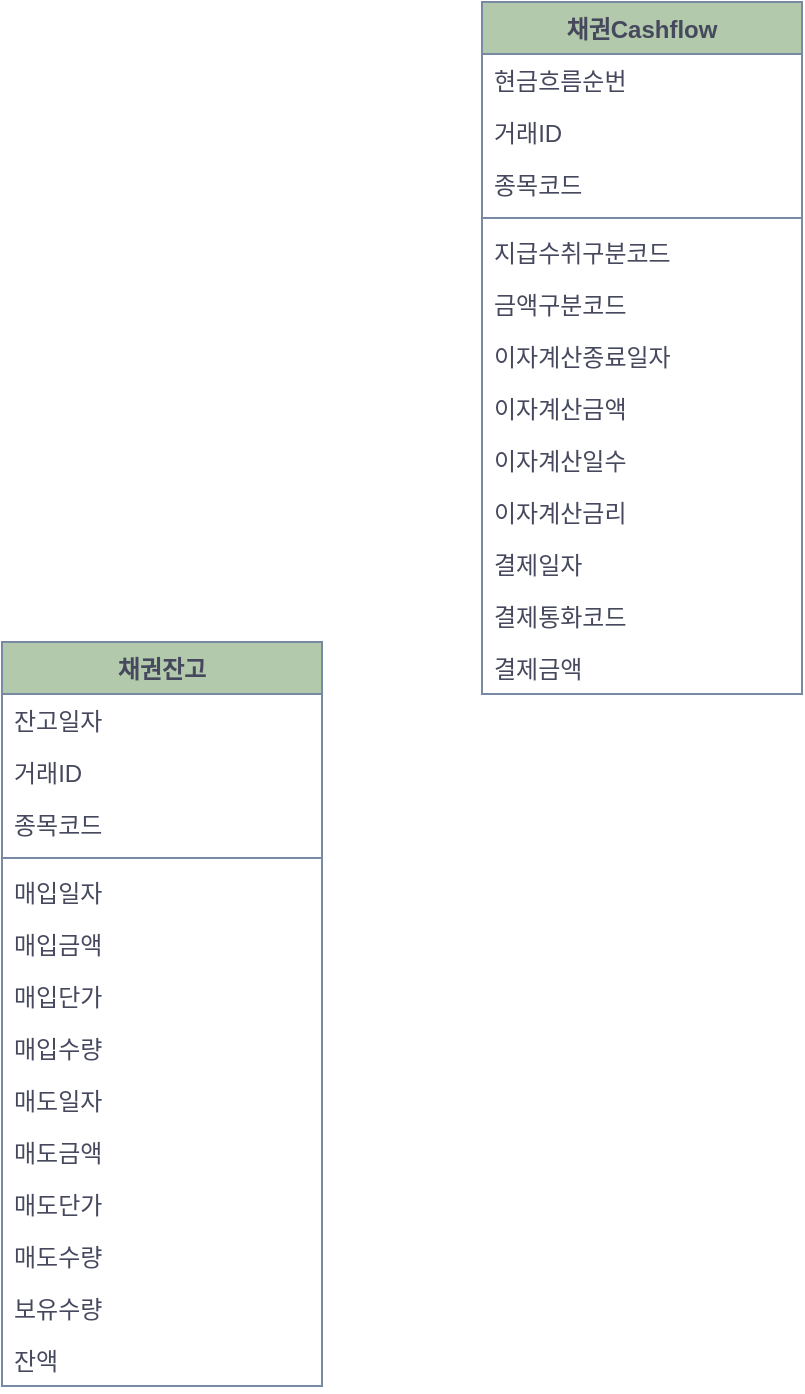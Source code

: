 <mxfile version="14.0.3" type="github">
  <diagram id="C5RBs43oDa-KdzZeNtuy" name="Page-1">
    <mxGraphModel dx="1360" dy="745" grid="1" gridSize="10" guides="1" tooltips="1" connect="1" arrows="1" fold="1" page="1" pageScale="1" pageWidth="827" pageHeight="1169" math="0" shadow="0">
      <root>
        <mxCell id="WIyWlLk6GJQsqaUBKTNV-0" />
        <mxCell id="WIyWlLk6GJQsqaUBKTNV-1" parent="WIyWlLk6GJQsqaUBKTNV-0" />
        <mxCell id="5NhBVZ3PsQxDk0I1zycR-27" value="채권Cashflow" style="swimlane;fontStyle=1;align=center;verticalAlign=top;childLayout=stackLayout;horizontal=1;startSize=26;horizontalStack=0;resizeParent=1;resizeLast=0;collapsible=1;marginBottom=0;rounded=0;shadow=0;strokeWidth=1;fillColor=#B2C9AB;strokeColor=#788AA3;fontColor=#46495D;" vertex="1" parent="WIyWlLk6GJQsqaUBKTNV-1">
          <mxGeometry x="540" y="90" width="160" height="346" as="geometry">
            <mxRectangle x="550" y="140" width="160" height="26" as="alternateBounds" />
          </mxGeometry>
        </mxCell>
        <mxCell id="5NhBVZ3PsQxDk0I1zycR-28" value="현금흐름순번" style="text;align=left;verticalAlign=top;spacingLeft=4;spacingRight=4;overflow=hidden;rotatable=0;points=[[0,0.5],[1,0.5]];portConstraint=eastwest;fontColor=#46495D;" vertex="1" parent="5NhBVZ3PsQxDk0I1zycR-27">
          <mxGeometry y="26" width="160" height="26" as="geometry" />
        </mxCell>
        <mxCell id="5NhBVZ3PsQxDk0I1zycR-29" value="거래ID" style="text;align=left;verticalAlign=top;spacingLeft=4;spacingRight=4;overflow=hidden;rotatable=0;points=[[0,0.5],[1,0.5]];portConstraint=eastwest;rounded=0;shadow=0;html=0;fontColor=#46495D;" vertex="1" parent="5NhBVZ3PsQxDk0I1zycR-27">
          <mxGeometry y="52" width="160" height="26" as="geometry" />
        </mxCell>
        <mxCell id="5NhBVZ3PsQxDk0I1zycR-30" value="종목코드" style="text;align=left;verticalAlign=top;spacingLeft=4;spacingRight=4;overflow=hidden;rotatable=0;points=[[0,0.5],[1,0.5]];portConstraint=eastwest;rounded=0;shadow=0;html=0;fontColor=#46495D;" vertex="1" parent="5NhBVZ3PsQxDk0I1zycR-27">
          <mxGeometry y="78" width="160" height="26" as="geometry" />
        </mxCell>
        <mxCell id="5NhBVZ3PsQxDk0I1zycR-31" value="" style="line;html=1;strokeWidth=1;align=left;verticalAlign=middle;spacingTop=-1;spacingLeft=3;spacingRight=3;rotatable=0;labelPosition=right;points=[];portConstraint=eastwest;fillColor=#B2C9AB;strokeColor=#788AA3;fontColor=#46495D;" vertex="1" parent="5NhBVZ3PsQxDk0I1zycR-27">
          <mxGeometry y="104" width="160" height="8" as="geometry" />
        </mxCell>
        <mxCell id="5NhBVZ3PsQxDk0I1zycR-32" value="지급수취구분코드" style="text;align=left;verticalAlign=top;spacingLeft=4;spacingRight=4;overflow=hidden;rotatable=0;points=[[0,0.5],[1,0.5]];portConstraint=eastwest;fontColor=#46495D;" vertex="1" parent="5NhBVZ3PsQxDk0I1zycR-27">
          <mxGeometry y="112" width="160" height="26" as="geometry" />
        </mxCell>
        <mxCell id="5NhBVZ3PsQxDk0I1zycR-33" value="금액구분코드" style="text;align=left;verticalAlign=top;spacingLeft=4;spacingRight=4;overflow=hidden;rotatable=0;points=[[0,0.5],[1,0.5]];portConstraint=eastwest;fontColor=#46495D;" vertex="1" parent="5NhBVZ3PsQxDk0I1zycR-27">
          <mxGeometry y="138" width="160" height="26" as="geometry" />
        </mxCell>
        <mxCell id="5NhBVZ3PsQxDk0I1zycR-34" value="이자계산종료일자" style="text;align=left;verticalAlign=top;spacingLeft=4;spacingRight=4;overflow=hidden;rotatable=0;points=[[0,0.5],[1,0.5]];portConstraint=eastwest;rounded=0;shadow=0;html=0;fontColor=#46495D;" vertex="1" parent="5NhBVZ3PsQxDk0I1zycR-27">
          <mxGeometry y="164" width="160" height="26" as="geometry" />
        </mxCell>
        <mxCell id="5NhBVZ3PsQxDk0I1zycR-35" value="이자계산금액" style="text;align=left;verticalAlign=top;spacingLeft=4;spacingRight=4;overflow=hidden;rotatable=0;points=[[0,0.5],[1,0.5]];portConstraint=eastwest;rounded=0;shadow=0;html=0;fontColor=#46495D;" vertex="1" parent="5NhBVZ3PsQxDk0I1zycR-27">
          <mxGeometry y="190" width="160" height="26" as="geometry" />
        </mxCell>
        <mxCell id="5NhBVZ3PsQxDk0I1zycR-36" value="이자계산일수" style="text;align=left;verticalAlign=top;spacingLeft=4;spacingRight=4;overflow=hidden;rotatable=0;points=[[0,0.5],[1,0.5]];portConstraint=eastwest;rounded=0;shadow=0;html=0;fontColor=#46495D;" vertex="1" parent="5NhBVZ3PsQxDk0I1zycR-27">
          <mxGeometry y="216" width="160" height="26" as="geometry" />
        </mxCell>
        <mxCell id="5NhBVZ3PsQxDk0I1zycR-37" value="이자계산금리" style="text;align=left;verticalAlign=top;spacingLeft=4;spacingRight=4;overflow=hidden;rotatable=0;points=[[0,0.5],[1,0.5]];portConstraint=eastwest;rounded=0;shadow=0;html=0;fontColor=#46495D;" vertex="1" parent="5NhBVZ3PsQxDk0I1zycR-27">
          <mxGeometry y="242" width="160" height="26" as="geometry" />
        </mxCell>
        <mxCell id="5NhBVZ3PsQxDk0I1zycR-52" value="결제일자" style="text;align=left;verticalAlign=top;spacingLeft=4;spacingRight=4;overflow=hidden;rotatable=0;points=[[0,0.5],[1,0.5]];portConstraint=eastwest;rounded=0;shadow=0;html=0;fontColor=#46495D;" vertex="1" parent="5NhBVZ3PsQxDk0I1zycR-27">
          <mxGeometry y="268" width="160" height="26" as="geometry" />
        </mxCell>
        <mxCell id="5NhBVZ3PsQxDk0I1zycR-53" value="결제통화코드" style="text;align=left;verticalAlign=top;spacingLeft=4;spacingRight=4;overflow=hidden;rotatable=0;points=[[0,0.5],[1,0.5]];portConstraint=eastwest;rounded=0;shadow=0;html=0;fontColor=#46495D;" vertex="1" parent="5NhBVZ3PsQxDk0I1zycR-27">
          <mxGeometry y="294" width="160" height="26" as="geometry" />
        </mxCell>
        <mxCell id="5NhBVZ3PsQxDk0I1zycR-54" value="결제금액" style="text;align=left;verticalAlign=top;spacingLeft=4;spacingRight=4;overflow=hidden;rotatable=0;points=[[0,0.5],[1,0.5]];portConstraint=eastwest;rounded=0;shadow=0;html=0;fontColor=#46495D;" vertex="1" parent="5NhBVZ3PsQxDk0I1zycR-27">
          <mxGeometry y="320" width="160" height="26" as="geometry" />
        </mxCell>
        <mxCell id="5NhBVZ3PsQxDk0I1zycR-38" value="채권잔고" style="swimlane;fontStyle=1;align=center;verticalAlign=top;childLayout=stackLayout;horizontal=1;startSize=26;horizontalStack=0;resizeParent=1;resizeLast=0;collapsible=1;marginBottom=0;rounded=0;shadow=0;strokeWidth=1;fillColor=#B2C9AB;strokeColor=#788AA3;fontColor=#46495D;" vertex="1" parent="WIyWlLk6GJQsqaUBKTNV-1">
          <mxGeometry x="300" y="410" width="160" height="372" as="geometry">
            <mxRectangle x="550" y="140" width="160" height="26" as="alternateBounds" />
          </mxGeometry>
        </mxCell>
        <mxCell id="5NhBVZ3PsQxDk0I1zycR-39" value="잔고일자" style="text;align=left;verticalAlign=top;spacingLeft=4;spacingRight=4;overflow=hidden;rotatable=0;points=[[0,0.5],[1,0.5]];portConstraint=eastwest;fontColor=#46495D;" vertex="1" parent="5NhBVZ3PsQxDk0I1zycR-38">
          <mxGeometry y="26" width="160" height="26" as="geometry" />
        </mxCell>
        <mxCell id="5NhBVZ3PsQxDk0I1zycR-40" value="거래ID" style="text;align=left;verticalAlign=top;spacingLeft=4;spacingRight=4;overflow=hidden;rotatable=0;points=[[0,0.5],[1,0.5]];portConstraint=eastwest;rounded=0;shadow=0;html=0;fontColor=#46495D;" vertex="1" parent="5NhBVZ3PsQxDk0I1zycR-38">
          <mxGeometry y="52" width="160" height="26" as="geometry" />
        </mxCell>
        <mxCell id="5NhBVZ3PsQxDk0I1zycR-41" value="종목코드" style="text;align=left;verticalAlign=top;spacingLeft=4;spacingRight=4;overflow=hidden;rotatable=0;points=[[0,0.5],[1,0.5]];portConstraint=eastwest;rounded=0;shadow=0;html=0;fontColor=#46495D;" vertex="1" parent="5NhBVZ3PsQxDk0I1zycR-38">
          <mxGeometry y="78" width="160" height="26" as="geometry" />
        </mxCell>
        <mxCell id="5NhBVZ3PsQxDk0I1zycR-42" value="" style="line;html=1;strokeWidth=1;align=left;verticalAlign=middle;spacingTop=-1;spacingLeft=3;spacingRight=3;rotatable=0;labelPosition=right;points=[];portConstraint=eastwest;fillColor=#B2C9AB;strokeColor=#788AA3;fontColor=#46495D;" vertex="1" parent="5NhBVZ3PsQxDk0I1zycR-38">
          <mxGeometry y="104" width="160" height="8" as="geometry" />
        </mxCell>
        <mxCell id="5NhBVZ3PsQxDk0I1zycR-43" value="매입일자" style="text;align=left;verticalAlign=top;spacingLeft=4;spacingRight=4;overflow=hidden;rotatable=0;points=[[0,0.5],[1,0.5]];portConstraint=eastwest;fontColor=#46495D;" vertex="1" parent="5NhBVZ3PsQxDk0I1zycR-38">
          <mxGeometry y="112" width="160" height="26" as="geometry" />
        </mxCell>
        <mxCell id="5NhBVZ3PsQxDk0I1zycR-44" value="매입금액" style="text;align=left;verticalAlign=top;spacingLeft=4;spacingRight=4;overflow=hidden;rotatable=0;points=[[0,0.5],[1,0.5]];portConstraint=eastwest;fontColor=#46495D;" vertex="1" parent="5NhBVZ3PsQxDk0I1zycR-38">
          <mxGeometry y="138" width="160" height="26" as="geometry" />
        </mxCell>
        <mxCell id="5NhBVZ3PsQxDk0I1zycR-45" value="매입단가" style="text;align=left;verticalAlign=top;spacingLeft=4;spacingRight=4;overflow=hidden;rotatable=0;points=[[0,0.5],[1,0.5]];portConstraint=eastwest;rounded=0;shadow=0;html=0;fontColor=#46495D;" vertex="1" parent="5NhBVZ3PsQxDk0I1zycR-38">
          <mxGeometry y="164" width="160" height="26" as="geometry" />
        </mxCell>
        <mxCell id="5NhBVZ3PsQxDk0I1zycR-46" value="매입수량" style="text;align=left;verticalAlign=top;spacingLeft=4;spacingRight=4;overflow=hidden;rotatable=0;points=[[0,0.5],[1,0.5]];portConstraint=eastwest;rounded=0;shadow=0;html=0;fontColor=#46495D;" vertex="1" parent="5NhBVZ3PsQxDk0I1zycR-38">
          <mxGeometry y="190" width="160" height="26" as="geometry" />
        </mxCell>
        <mxCell id="5NhBVZ3PsQxDk0I1zycR-47" value="매도일자" style="text;align=left;verticalAlign=top;spacingLeft=4;spacingRight=4;overflow=hidden;rotatable=0;points=[[0,0.5],[1,0.5]];portConstraint=eastwest;rounded=0;shadow=0;html=0;fontColor=#46495D;" vertex="1" parent="5NhBVZ3PsQxDk0I1zycR-38">
          <mxGeometry y="216" width="160" height="26" as="geometry" />
        </mxCell>
        <mxCell id="5NhBVZ3PsQxDk0I1zycR-48" value="매도금액" style="text;align=left;verticalAlign=top;spacingLeft=4;spacingRight=4;overflow=hidden;rotatable=0;points=[[0,0.5],[1,0.5]];portConstraint=eastwest;rounded=0;shadow=0;html=0;fontColor=#46495D;" vertex="1" parent="5NhBVZ3PsQxDk0I1zycR-38">
          <mxGeometry y="242" width="160" height="26" as="geometry" />
        </mxCell>
        <mxCell id="5NhBVZ3PsQxDk0I1zycR-56" value="매도단가" style="text;align=left;verticalAlign=top;spacingLeft=4;spacingRight=4;overflow=hidden;rotatable=0;points=[[0,0.5],[1,0.5]];portConstraint=eastwest;rounded=0;shadow=0;html=0;fontColor=#46495D;" vertex="1" parent="5NhBVZ3PsQxDk0I1zycR-38">
          <mxGeometry y="268" width="160" height="26" as="geometry" />
        </mxCell>
        <mxCell id="5NhBVZ3PsQxDk0I1zycR-57" value="매도수량" style="text;align=left;verticalAlign=top;spacingLeft=4;spacingRight=4;overflow=hidden;rotatable=0;points=[[0,0.5],[1,0.5]];portConstraint=eastwest;rounded=0;shadow=0;html=0;fontColor=#46495D;" vertex="1" parent="5NhBVZ3PsQxDk0I1zycR-38">
          <mxGeometry y="294" width="160" height="26" as="geometry" />
        </mxCell>
        <mxCell id="5NhBVZ3PsQxDk0I1zycR-58" value="보유수량" style="text;align=left;verticalAlign=top;spacingLeft=4;spacingRight=4;overflow=hidden;rotatable=0;points=[[0,0.5],[1,0.5]];portConstraint=eastwest;rounded=0;shadow=0;html=0;fontColor=#46495D;" vertex="1" parent="5NhBVZ3PsQxDk0I1zycR-38">
          <mxGeometry y="320" width="160" height="26" as="geometry" />
        </mxCell>
        <mxCell id="5NhBVZ3PsQxDk0I1zycR-61" value="잔액" style="text;align=left;verticalAlign=top;spacingLeft=4;spacingRight=4;overflow=hidden;rotatable=0;points=[[0,0.5],[1,0.5]];portConstraint=eastwest;rounded=0;shadow=0;html=0;fontColor=#46495D;" vertex="1" parent="5NhBVZ3PsQxDk0I1zycR-38">
          <mxGeometry y="346" width="160" height="26" as="geometry" />
        </mxCell>
      </root>
    </mxGraphModel>
  </diagram>
</mxfile>
